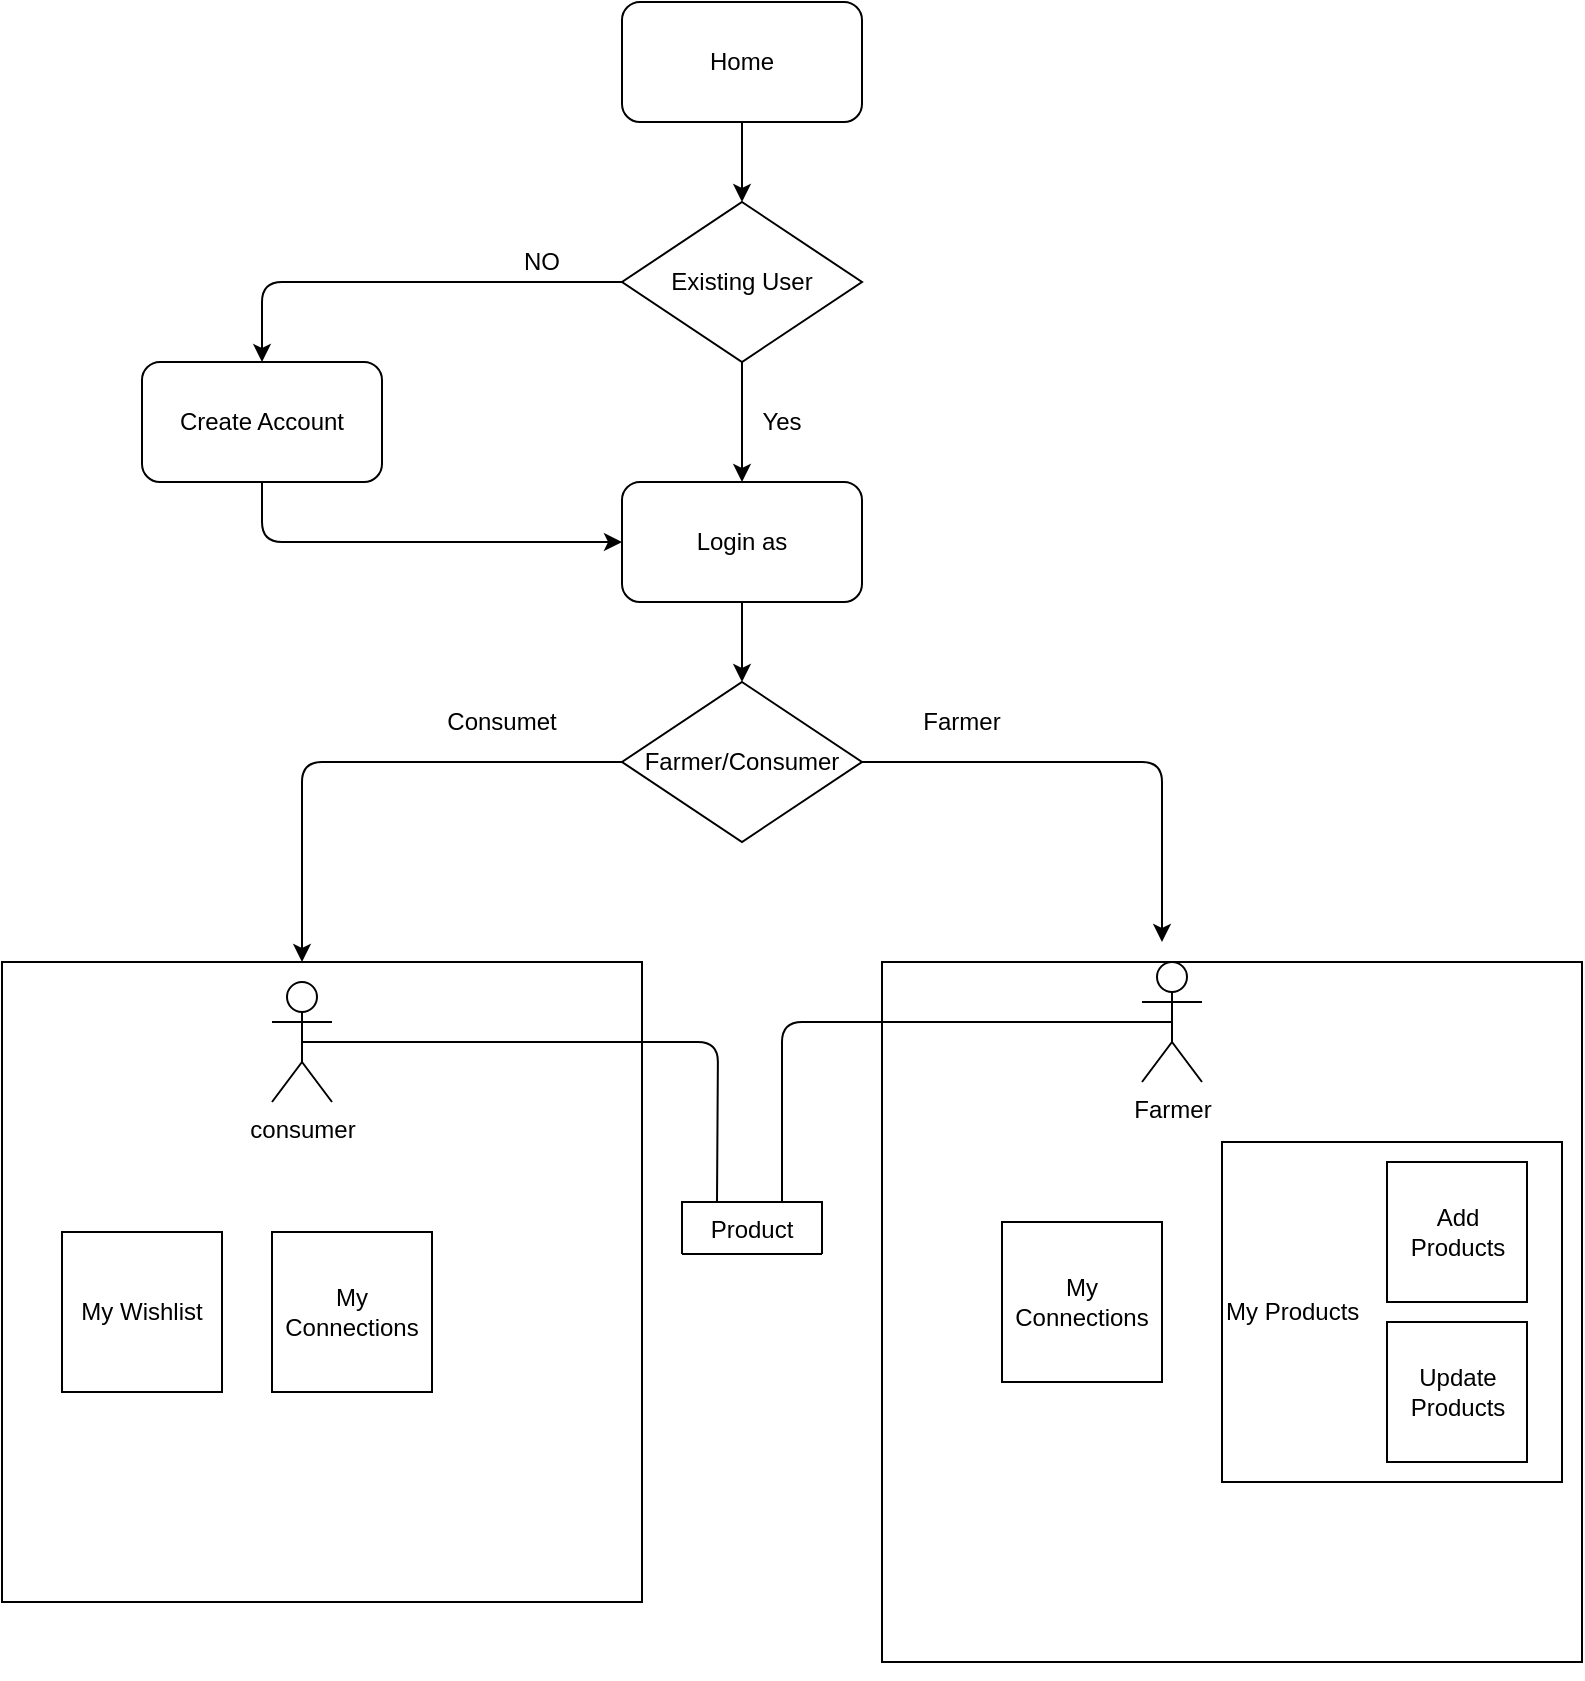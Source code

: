 <mxfile version="14.1.3" type="github">
  <diagram id="bW-wgFrLxxCaixEAqy1H" name="Page-1">
    <mxGraphModel dx="1037" dy="586" grid="1" gridSize="10" guides="1" tooltips="1" connect="1" arrows="1" fold="1" page="1" pageScale="1" pageWidth="850" pageHeight="1100" math="0" shadow="0">
      <root>
        <mxCell id="0" />
        <mxCell id="1" parent="0" />
        <mxCell id="GYnEhEBrRZXLjHtYIY4x-58" value="" style="whiteSpace=wrap;html=1;aspect=fixed;" vertex="1" parent="1">
          <mxGeometry x="30" y="520" width="320" height="320" as="geometry" />
        </mxCell>
        <mxCell id="GYnEhEBrRZXLjHtYIY4x-57" value="" style="whiteSpace=wrap;html=1;aspect=fixed;" vertex="1" parent="1">
          <mxGeometry x="470" y="520" width="350" height="350" as="geometry" />
        </mxCell>
        <mxCell id="GYnEhEBrRZXLjHtYIY4x-1" value="Home" style="rounded=1;whiteSpace=wrap;html=1;" vertex="1" parent="1">
          <mxGeometry x="340" y="40" width="120" height="60" as="geometry" />
        </mxCell>
        <mxCell id="GYnEhEBrRZXLjHtYIY4x-5" value="Farmer/Consumer" style="rhombus;whiteSpace=wrap;html=1;" vertex="1" parent="1">
          <mxGeometry x="340" y="380" width="120" height="80" as="geometry" />
        </mxCell>
        <mxCell id="GYnEhEBrRZXLjHtYIY4x-6" value="Existing User" style="rhombus;whiteSpace=wrap;html=1;" vertex="1" parent="1">
          <mxGeometry x="340" y="140" width="120" height="80" as="geometry" />
        </mxCell>
        <mxCell id="GYnEhEBrRZXLjHtYIY4x-7" value="Login as" style="rounded=1;whiteSpace=wrap;html=1;" vertex="1" parent="1">
          <mxGeometry x="340" y="280" width="120" height="60" as="geometry" />
        </mxCell>
        <mxCell id="GYnEhEBrRZXLjHtYIY4x-8" value="Create Account" style="rounded=1;whiteSpace=wrap;html=1;" vertex="1" parent="1">
          <mxGeometry x="100" y="220" width="120" height="60" as="geometry" />
        </mxCell>
        <mxCell id="GYnEhEBrRZXLjHtYIY4x-11" value="NO" style="text;html=1;strokeColor=none;fillColor=none;align=center;verticalAlign=middle;whiteSpace=wrap;rounded=0;" vertex="1" parent="1">
          <mxGeometry x="280" y="160" width="40" height="20" as="geometry" />
        </mxCell>
        <mxCell id="GYnEhEBrRZXLjHtYIY4x-16" value="" style="endArrow=classic;html=1;entryX=0.5;entryY=0;entryDx=0;entryDy=0;exitX=0;exitY=0.5;exitDx=0;exitDy=0;" edge="1" parent="1" source="GYnEhEBrRZXLjHtYIY4x-6" target="GYnEhEBrRZXLjHtYIY4x-8">
          <mxGeometry width="50" height="50" relative="1" as="geometry">
            <mxPoint x="160" y="170" as="sourcePoint" />
            <mxPoint x="230" y="140" as="targetPoint" />
            <Array as="points">
              <mxPoint x="160" y="180" />
            </Array>
          </mxGeometry>
        </mxCell>
        <mxCell id="GYnEhEBrRZXLjHtYIY4x-17" value="" style="endArrow=classic;html=1;exitX=0.5;exitY=1;exitDx=0;exitDy=0;entryX=0.5;entryY=0;entryDx=0;entryDy=0;" edge="1" parent="1" source="GYnEhEBrRZXLjHtYIY4x-6" target="GYnEhEBrRZXLjHtYIY4x-7">
          <mxGeometry width="50" height="50" relative="1" as="geometry">
            <mxPoint x="400" y="280" as="sourcePoint" />
            <mxPoint x="500" y="250" as="targetPoint" />
          </mxGeometry>
        </mxCell>
        <mxCell id="GYnEhEBrRZXLjHtYIY4x-18" value="" style="endArrow=classic;html=1;entryX=0.5;entryY=0;entryDx=0;entryDy=0;exitX=0.5;exitY=1;exitDx=0;exitDy=0;" edge="1" parent="1" source="GYnEhEBrRZXLjHtYIY4x-1" target="GYnEhEBrRZXLjHtYIY4x-6">
          <mxGeometry width="50" height="50" relative="1" as="geometry">
            <mxPoint x="410" y="100" as="sourcePoint" />
            <mxPoint x="399.5" y="160" as="targetPoint" />
          </mxGeometry>
        </mxCell>
        <mxCell id="GYnEhEBrRZXLjHtYIY4x-19" value="" style="endArrow=classic;html=1;entryX=0;entryY=0.5;entryDx=0;entryDy=0;exitX=0.5;exitY=1;exitDx=0;exitDy=0;" edge="1" parent="1" source="GYnEhEBrRZXLjHtYIY4x-8" target="GYnEhEBrRZXLjHtYIY4x-7">
          <mxGeometry width="50" height="50" relative="1" as="geometry">
            <mxPoint x="160" y="310" as="sourcePoint" />
            <mxPoint x="270" y="285" as="targetPoint" />
            <Array as="points">
              <mxPoint x="160" y="310" />
            </Array>
          </mxGeometry>
        </mxCell>
        <mxCell id="GYnEhEBrRZXLjHtYIY4x-20" value="Yes" style="text;html=1;strokeColor=none;fillColor=none;align=center;verticalAlign=middle;whiteSpace=wrap;rounded=0;" vertex="1" parent="1">
          <mxGeometry x="400" y="240" width="40" height="20" as="geometry" />
        </mxCell>
        <mxCell id="GYnEhEBrRZXLjHtYIY4x-21" value="" style="endArrow=classic;html=1;exitX=0.5;exitY=1;exitDx=0;exitDy=0;" edge="1" parent="1" source="GYnEhEBrRZXLjHtYIY4x-7" target="GYnEhEBrRZXLjHtYIY4x-5">
          <mxGeometry width="50" height="50" relative="1" as="geometry">
            <mxPoint x="400" y="370" as="sourcePoint" />
            <mxPoint x="450" y="320" as="targetPoint" />
          </mxGeometry>
        </mxCell>
        <mxCell id="GYnEhEBrRZXLjHtYIY4x-22" value="" style="endArrow=classic;html=1;entryX=0.5;entryY=0;entryDx=0;entryDy=0;exitX=0;exitY=0.5;exitDx=0;exitDy=0;" edge="1" parent="1" source="GYnEhEBrRZXLjHtYIY4x-5">
          <mxGeometry width="50" height="50" relative="1" as="geometry">
            <mxPoint x="400" y="370" as="sourcePoint" />
            <mxPoint x="180" y="520" as="targetPoint" />
            <Array as="points">
              <mxPoint x="180" y="420" />
            </Array>
          </mxGeometry>
        </mxCell>
        <mxCell id="GYnEhEBrRZXLjHtYIY4x-23" value="" style="endArrow=classic;html=1;entryX=0.5;entryY=0;entryDx=0;entryDy=0;exitX=1;exitY=0.5;exitDx=0;exitDy=0;" edge="1" parent="1" source="GYnEhEBrRZXLjHtYIY4x-5">
          <mxGeometry width="50" height="50" relative="1" as="geometry">
            <mxPoint x="690" y="390" as="sourcePoint" />
            <mxPoint x="610" y="510" as="targetPoint" />
            <Array as="points">
              <mxPoint x="610" y="420" />
            </Array>
          </mxGeometry>
        </mxCell>
        <mxCell id="GYnEhEBrRZXLjHtYIY4x-37" value="Consumet" style="text;html=1;strokeColor=none;fillColor=none;align=center;verticalAlign=middle;whiteSpace=wrap;rounded=0;" vertex="1" parent="1">
          <mxGeometry x="260" y="390" width="40" height="20" as="geometry" />
        </mxCell>
        <mxCell id="GYnEhEBrRZXLjHtYIY4x-38" value="Farmer" style="text;html=1;strokeColor=none;fillColor=none;align=center;verticalAlign=middle;whiteSpace=wrap;rounded=0;" vertex="1" parent="1">
          <mxGeometry x="490" y="390" width="40" height="20" as="geometry" />
        </mxCell>
        <mxCell id="GYnEhEBrRZXLjHtYIY4x-39" value="My Wishlist" style="whiteSpace=wrap;html=1;aspect=fixed;" vertex="1" parent="1">
          <mxGeometry x="60" y="655" width="80" height="80" as="geometry" />
        </mxCell>
        <mxCell id="GYnEhEBrRZXLjHtYIY4x-40" value="consumer" style="shape=umlActor;verticalLabelPosition=bottom;verticalAlign=top;html=1;outlineConnect=0;" vertex="1" parent="1">
          <mxGeometry x="165" y="530" width="30" height="60" as="geometry" />
        </mxCell>
        <mxCell id="GYnEhEBrRZXLjHtYIY4x-41" value="Farmer" style="shape=umlActor;verticalLabelPosition=bottom;verticalAlign=top;html=1;outlineConnect=0;" vertex="1" parent="1">
          <mxGeometry x="600" y="520" width="30" height="60" as="geometry" />
        </mxCell>
        <mxCell id="GYnEhEBrRZXLjHtYIY4x-46" value="Product" style="swimlane;fontStyle=0;childLayout=stackLayout;horizontal=1;startSize=26;fillColor=none;horizontalStack=0;resizeParent=1;resizeParentMax=0;resizeLast=0;collapsible=1;marginBottom=0;" vertex="1" collapsed="1" parent="1">
          <mxGeometry x="370" y="640" width="70" height="26" as="geometry">
            <mxRectangle x="370" y="640" width="140" height="260" as="alternateBounds" />
          </mxGeometry>
        </mxCell>
        <mxCell id="GYnEhEBrRZXLjHtYIY4x-48" value="Name" style="text;strokeColor=none;fillColor=none;align=left;verticalAlign=top;spacingLeft=4;spacingRight=4;overflow=hidden;rotatable=0;points=[[0,0.5],[1,0.5]];portConstraint=eastwest;" vertex="1" parent="GYnEhEBrRZXLjHtYIY4x-46">
          <mxGeometry y="26" width="70" height="26" as="geometry" />
        </mxCell>
        <mxCell id="GYnEhEBrRZXLjHtYIY4x-49" value="Description" style="text;strokeColor=none;fillColor=none;align=left;verticalAlign=top;spacingLeft=4;spacingRight=4;overflow=hidden;rotatable=0;points=[[0,0.5],[1,0.5]];portConstraint=eastwest;" vertex="1" parent="GYnEhEBrRZXLjHtYIY4x-46">
          <mxGeometry y="52" width="70" height="26" as="geometry" />
        </mxCell>
        <mxCell id="GYnEhEBrRZXLjHtYIY4x-50" value="Price" style="text;strokeColor=none;fillColor=none;align=left;verticalAlign=top;spacingLeft=4;spacingRight=4;overflow=hidden;rotatable=0;points=[[0,0.5],[1,0.5]];portConstraint=eastwest;" vertex="1" parent="GYnEhEBrRZXLjHtYIY4x-46">
          <mxGeometry y="78" width="70" height="26" as="geometry" />
        </mxCell>
        <mxCell id="GYnEhEBrRZXLjHtYIY4x-53" value="Producet" style="text;strokeColor=none;fillColor=none;align=left;verticalAlign=top;spacingLeft=4;spacingRight=4;overflow=hidden;rotatable=0;points=[[0,0.5],[1,0.5]];portConstraint=eastwest;" vertex="1" parent="GYnEhEBrRZXLjHtYIY4x-46">
          <mxGeometry y="104" width="70" height="26" as="geometry" />
        </mxCell>
        <mxCell id="GYnEhEBrRZXLjHtYIY4x-51" value="Images " style="text;strokeColor=none;fillColor=none;align=left;verticalAlign=top;spacingLeft=4;spacingRight=4;overflow=hidden;rotatable=0;points=[[0,0.5],[1,0.5]];portConstraint=eastwest;" vertex="1" parent="GYnEhEBrRZXLjHtYIY4x-46">
          <mxGeometry y="130" width="70" height="26" as="geometry" />
        </mxCell>
        <mxCell id="GYnEhEBrRZXLjHtYIY4x-52" value="Type" style="text;strokeColor=none;fillColor=none;align=left;verticalAlign=top;spacingLeft=4;spacingRight=4;overflow=hidden;rotatable=0;points=[[0,0.5],[1,0.5]];portConstraint=eastwest;" vertex="1" parent="GYnEhEBrRZXLjHtYIY4x-46">
          <mxGeometry y="156" width="70" height="26" as="geometry" />
        </mxCell>
        <mxCell id="GYnEhEBrRZXLjHtYIY4x-54" value="Stutus" style="text;strokeColor=none;fillColor=none;align=left;verticalAlign=top;spacingLeft=4;spacingRight=4;overflow=hidden;rotatable=0;points=[[0,0.5],[1,0.5]];portConstraint=eastwest;" vertex="1" parent="GYnEhEBrRZXLjHtYIY4x-46">
          <mxGeometry y="182" width="70" height="26" as="geometry" />
        </mxCell>
        <mxCell id="GYnEhEBrRZXLjHtYIY4x-67" value="Producet" style="text;strokeColor=none;fillColor=none;align=left;verticalAlign=top;spacingLeft=4;spacingRight=4;overflow=hidden;rotatable=0;points=[[0,0.5],[1,0.5]];portConstraint=eastwest;" vertex="1" parent="GYnEhEBrRZXLjHtYIY4x-46">
          <mxGeometry y="208" width="70" height="26" as="geometry" />
        </mxCell>
        <mxCell id="GYnEhEBrRZXLjHtYIY4x-68" value="Othet Data" style="text;strokeColor=none;fillColor=none;align=left;verticalAlign=top;spacingLeft=4;spacingRight=4;overflow=hidden;rotatable=0;points=[[0,0.5],[1,0.5]];portConstraint=eastwest;" vertex="1" parent="GYnEhEBrRZXLjHtYIY4x-46">
          <mxGeometry y="234" width="70" height="26" as="geometry" />
        </mxCell>
        <mxCell id="GYnEhEBrRZXLjHtYIY4x-55" value="&lt;div align=&quot;left&quot;&gt;My Products&lt;/div&gt;" style="whiteSpace=wrap;html=1;aspect=fixed;align=left;" vertex="1" parent="1">
          <mxGeometry x="640" y="610" width="170" height="170" as="geometry" />
        </mxCell>
        <mxCell id="GYnEhEBrRZXLjHtYIY4x-56" value="Add Products" style="whiteSpace=wrap;html=1;aspect=fixed;" vertex="1" parent="1">
          <mxGeometry x="722.5" y="620" width="70" height="70" as="geometry" />
        </mxCell>
        <mxCell id="GYnEhEBrRZXLjHtYIY4x-60" value="" style="endArrow=none;html=1;exitX=0.5;exitY=0.5;exitDx=0;exitDy=0;exitPerimeter=0;entryX=0.25;entryY=0;entryDx=0;entryDy=0;" edge="1" parent="1" source="GYnEhEBrRZXLjHtYIY4x-40" target="GYnEhEBrRZXLjHtYIY4x-46">
          <mxGeometry width="50" height="50" relative="1" as="geometry">
            <mxPoint x="350" y="750" as="sourcePoint" />
            <mxPoint x="400" y="700" as="targetPoint" />
            <Array as="points">
              <mxPoint x="388" y="560" />
            </Array>
          </mxGeometry>
        </mxCell>
        <mxCell id="GYnEhEBrRZXLjHtYIY4x-61" value="" style="endArrow=none;html=1;entryX=0.5;entryY=0.5;entryDx=0;entryDy=0;entryPerimeter=0;" edge="1" parent="1" target="GYnEhEBrRZXLjHtYIY4x-41">
          <mxGeometry width="50" height="50" relative="1" as="geometry">
            <mxPoint x="420" y="640" as="sourcePoint" />
            <mxPoint x="400" y="700" as="targetPoint" />
            <Array as="points">
              <mxPoint x="420" y="550" />
            </Array>
          </mxGeometry>
        </mxCell>
        <mxCell id="GYnEhEBrRZXLjHtYIY4x-62" value="Update Products" style="whiteSpace=wrap;html=1;aspect=fixed;" vertex="1" parent="1">
          <mxGeometry x="722.5" y="700" width="70" height="70" as="geometry" />
        </mxCell>
        <mxCell id="GYnEhEBrRZXLjHtYIY4x-64" style="edgeStyle=orthogonalEdgeStyle;rounded=0;orthogonalLoop=1;jettySize=auto;html=1;exitX=0.5;exitY=1;exitDx=0;exitDy=0;" edge="1" parent="1" source="GYnEhEBrRZXLjHtYIY4x-57" target="GYnEhEBrRZXLjHtYIY4x-57">
          <mxGeometry relative="1" as="geometry" />
        </mxCell>
        <mxCell id="GYnEhEBrRZXLjHtYIY4x-65" value="My Connections" style="whiteSpace=wrap;html=1;aspect=fixed;" vertex="1" parent="1">
          <mxGeometry x="530" y="650" width="80" height="80" as="geometry" />
        </mxCell>
        <mxCell id="GYnEhEBrRZXLjHtYIY4x-66" value="My Connections" style="whiteSpace=wrap;html=1;aspect=fixed;" vertex="1" parent="1">
          <mxGeometry x="165" y="655" width="80" height="80" as="geometry" />
        </mxCell>
      </root>
    </mxGraphModel>
  </diagram>
</mxfile>
